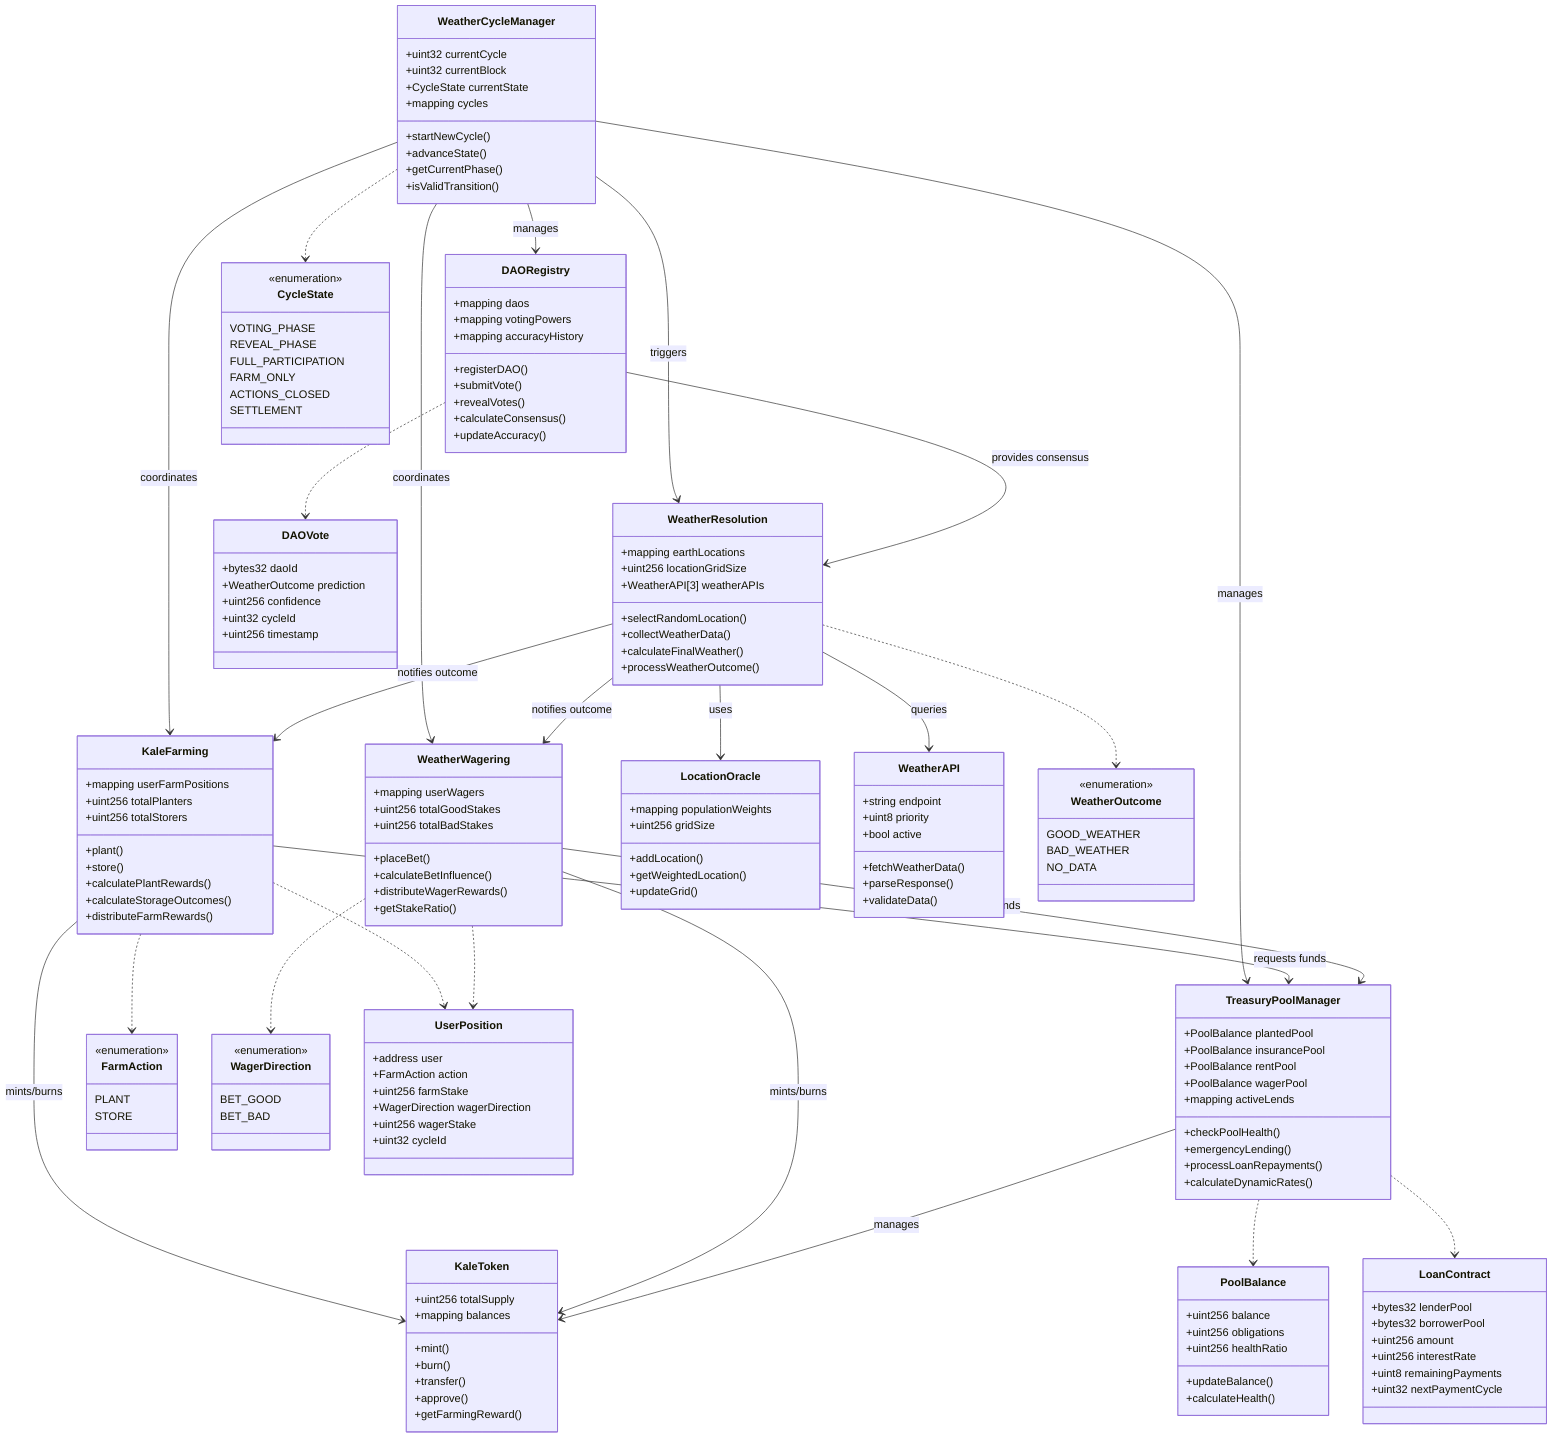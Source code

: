 classDiagram
    class WeatherCycleManager {
        +uint32 currentCycle
        +uint32 currentBlock
        +CycleState currentState
        +mapping cycles
        +startNewCycle()
        +advanceState()
        +getCurrentPhase()
        +isValidTransition()
    }
    
    class DAORegistry {
        +mapping daos
        +mapping votingPowers
        +mapping accuracyHistory
        +registerDAO()
        +submitVote()
        +revealVotes()
        +calculateConsensus()
        +updateAccuracy()
    }
    
    class WeatherResolution {
        +mapping earthLocations
        +uint256 locationGridSize
        +WeatherAPI[3] weatherAPIs
        +selectRandomLocation()
        +collectWeatherData()
        +calculateFinalWeather()
        +processWeatherOutcome()
    }
    
    class KaleFarming {
        +mapping userFarmPositions
        +uint256 totalPlanters
        +uint256 totalStorers
        +plant()
        +store()
        +calculatePlantRewards()
        +calculateStorageOutcomes()
        +distributeFarmRewards()
    }
    
    class WeatherWagering {
        +mapping userWagers
        +uint256 totalGoodStakes
        +uint256 totalBadStakes
        +placeBet()
        +calculateBetInfluence()
        +distributeWagerRewards()
        +getStakeRatio()
    }
    
    class TreasuryPoolManager {
        +PoolBalance plantedPool
        +PoolBalance insurancePool
        +PoolBalance rentPool
        +PoolBalance wagerPool
        +mapping activeLends
        +checkPoolHealth()
        +emergencyLending()
        +processLoanRepayments()
        +calculateDynamicRates()
    }
    
    class KaleToken {
        +uint256 totalSupply
        +mapping balances
        +mint()
        +burn()
        +transfer()
        +approve()
        +getFarmingReward()
    }
    
    class LocationOracle {
        +mapping populationWeights
        +uint256 gridSize
        +addLocation()
        +getWeightedLocation()
        +updateGrid()
    }
    
    class WeatherAPI {
        +string endpoint
        +uint8 priority
        +bool active
        +fetchWeatherData()
        +parseResponse()
        +validateData()
    }
    
    %% Relationships
    WeatherCycleManager --> DAORegistry : manages
    WeatherCycleManager --> WeatherResolution : triggers
    WeatherCycleManager --> KaleFarming : coordinates
    WeatherCycleManager --> WeatherWagering : coordinates
    WeatherCycleManager --> TreasuryPoolManager : manages
    
    DAORegistry --> WeatherResolution : provides consensus
    WeatherResolution --> LocationOracle : uses
    WeatherResolution --> WeatherAPI : queries
    WeatherResolution --> KaleFarming : notifies outcome
    WeatherResolution --> WeatherWagering : notifies outcome
    
    KaleFarming --> TreasuryPoolManager : requests funds
    WeatherWagering --> TreasuryPoolManager : requests funds
    KaleFarming --> KaleToken : mints/burns
    WeatherWagering --> KaleToken : mints/burns
    TreasuryPoolManager --> KaleToken : manages
    
    %% Enums and Data Structures
    class CycleState {
        <<enumeration>>
        VOTING_PHASE
        REVEAL_PHASE
        FULL_PARTICIPATION
        FARM_ONLY
        ACTIONS_CLOSED
        SETTLEMENT
    }
    
    class WeatherOutcome {
        <<enumeration>>
        GOOD_WEATHER
        BAD_WEATHER
        NO_DATA
    }
    
    class FarmAction {
        <<enumeration>>
        PLANT
        STORE
    }
    
    class WagerDirection {
        <<enumeration>>
        BET_GOOD
        BET_BAD
    }
    
    class PoolBalance {
        +uint256 balance
        +uint256 obligations
        +uint256 healthRatio
        +updateBalance()
        +calculateHealth()
    }
    
    class UserPosition {
        +address user
        +FarmAction action
        +uint256 farmStake
        +WagerDirection wagerDirection
        +uint256 wagerStake
        +uint32 cycleId
    }
    
    class DAOVote {
        +bytes32 daoId
        +WeatherOutcome prediction
        +uint256 confidence
        +uint32 cycleId
        +uint256 timestamp
    }
    
    class LoanContract {
        +bytes32 lenderPool
        +bytes32 borrowerPool
        +uint256 amount
        +uint256 interestRate
        +uint8 remainingPayments
        +uint32 nextPaymentCycle
    }
    
    WeatherCycleManager ..> CycleState
    WeatherResolution ..> WeatherOutcome
    KaleFarming ..> FarmAction
    WeatherWagering ..> WagerDirection
    TreasuryPoolManager ..> PoolBalance
    TreasuryPoolManager ..> LoanContract
    KaleFarming ..> UserPosition
    WeatherWagering ..> UserPosition
    DAORegistry ..> DAOVote
